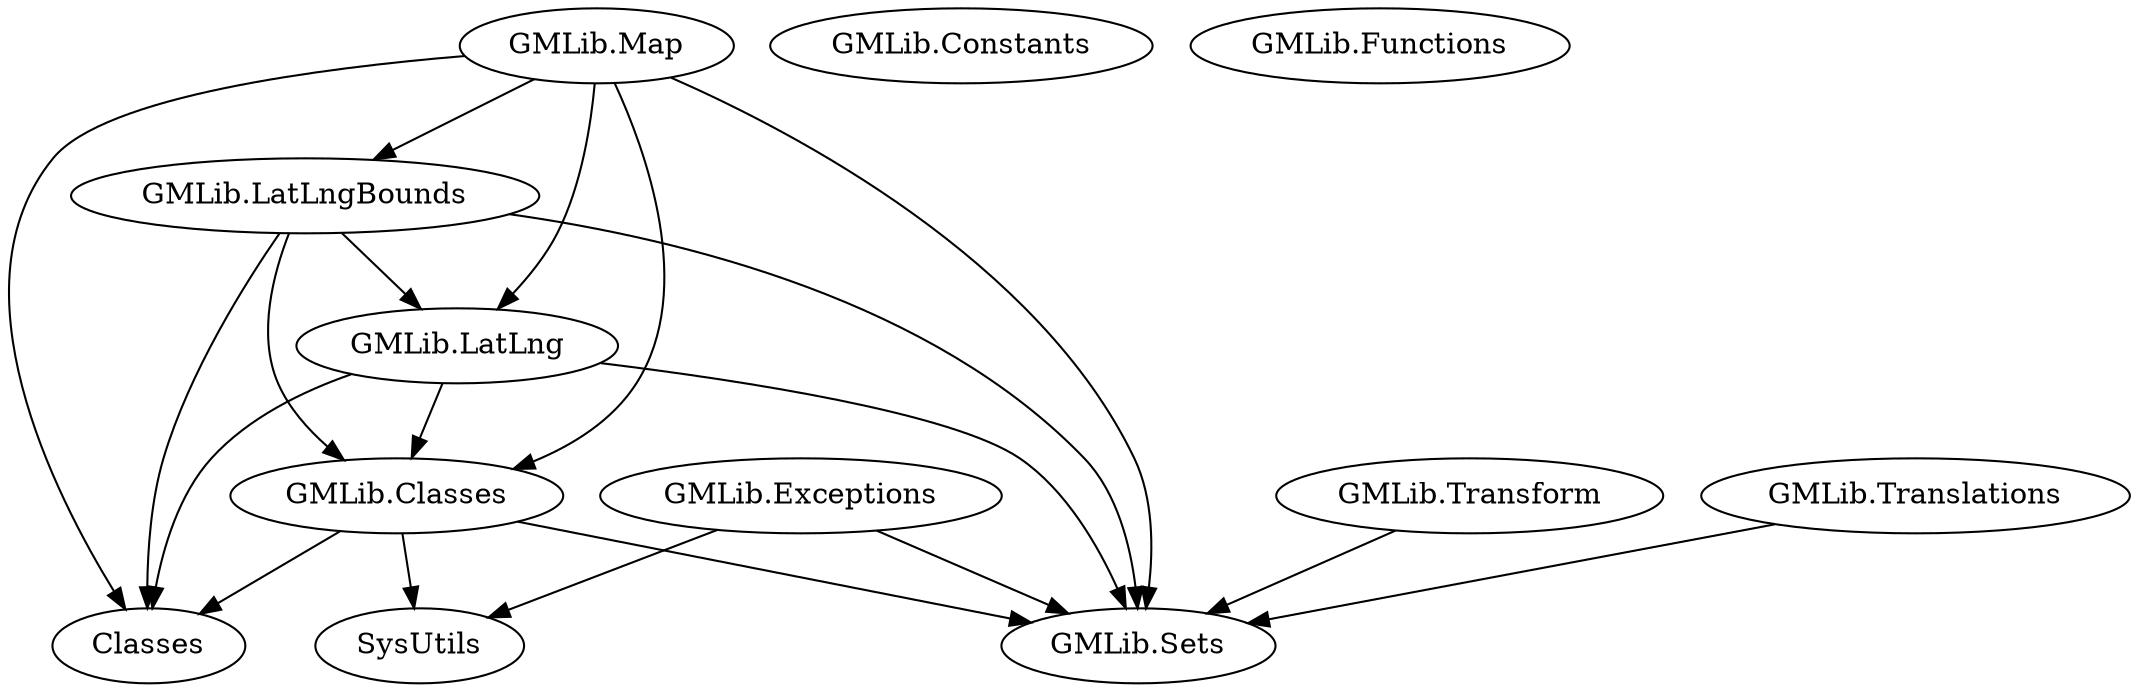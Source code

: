 DiGraph Uses {
  "GMLib.Classes" -> "SysUtils"
  "GMLib.Classes" -> "Classes"
  "GMLib.Classes" -> "GMLib.Sets"
  "GMLib.Classes" [href="GMLib.Classes.html"]
  "GMLib.Constants" [href="GMLib.Constants.html"]
  "GMLib.Exceptions" -> "SysUtils"
  "GMLib.Exceptions" -> "GMLib.Sets"
  "GMLib.Exceptions" [href="GMLib.Exceptions.html"]
  "GMLib.Functions" [href="GMLib.Functions.html"]
  "GMLib.LatLng" -> "Classes"
  "GMLib.LatLng" -> "GMLib.Sets"
  "GMLib.LatLng" -> "GMLib.Classes"
  "GMLib.LatLng" [href="GMLib.LatLng.html"]
  "GMLib.LatLngBounds" -> "Classes"
  "GMLib.LatLngBounds" -> "GMLib.Classes"
  "GMLib.LatLngBounds" -> "GMLib.Sets"
  "GMLib.LatLngBounds" -> "GMLib.LatLng"
  "GMLib.LatLngBounds" [href="GMLib.LatLngBounds.html"]
  "GMLib.Map" -> "Classes"
  "GMLib.Map" -> "GMLib.Classes"
  "GMLib.Map" -> "GMLib.Sets"
  "GMLib.Map" -> "GMLib.LatLng"
  "GMLib.Map" -> "GMLib.LatLngBounds"
  "GMLib.Map" [href="GMLib.Map.html"]
  "GMLib.Sets" [href="GMLib.Sets.html"]
  "GMLib.Transform" -> "GMLib.Sets"
  "GMLib.Transform" [href="GMLib.Transform.html"]
  "GMLib.Translations" -> "GMLib.Sets"
  "GMLib.Translations" [href="GMLib.Translations.html"]
}
